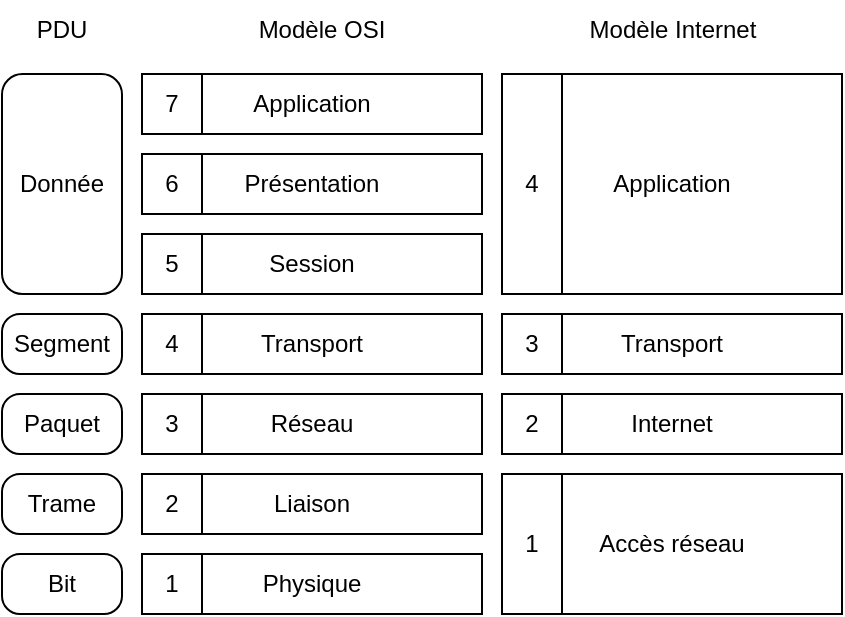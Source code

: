 <mxfile version="22.0.3" type="device">
  <diagram name="Page-1" id="6yBUUnbg-PDMu4ZHLjGv">
    <mxGraphModel dx="968" dy="639" grid="1" gridSize="10" guides="1" tooltips="1" connect="1" arrows="1" fold="1" page="1" pageScale="1" pageWidth="700" pageHeight="320" math="0" shadow="0">
      <root>
        <mxCell id="0" />
        <mxCell id="1" parent="0" />
        <mxCell id="cc5k0PS24h02uIffgmt7-1" value="Physique" style="rounded=0;whiteSpace=wrap;html=1;" vertex="1" parent="1">
          <mxGeometry x="200" y="284" width="170" height="30" as="geometry" />
        </mxCell>
        <mxCell id="cc5k0PS24h02uIffgmt7-2" value="Liaison" style="rounded=0;whiteSpace=wrap;html=1;" vertex="1" parent="1">
          <mxGeometry x="200" y="244" width="170" height="30" as="geometry" />
        </mxCell>
        <mxCell id="cc5k0PS24h02uIffgmt7-3" value="Réseau" style="rounded=0;whiteSpace=wrap;html=1;" vertex="1" parent="1">
          <mxGeometry x="200" y="204" width="170" height="30" as="geometry" />
        </mxCell>
        <mxCell id="cc5k0PS24h02uIffgmt7-4" value="Transport" style="rounded=0;whiteSpace=wrap;html=1;" vertex="1" parent="1">
          <mxGeometry x="200" y="164" width="170" height="30" as="geometry" />
        </mxCell>
        <mxCell id="cc5k0PS24h02uIffgmt7-5" value="Session" style="rounded=0;whiteSpace=wrap;html=1;" vertex="1" parent="1">
          <mxGeometry x="200" y="124" width="170" height="30" as="geometry" />
        </mxCell>
        <mxCell id="cc5k0PS24h02uIffgmt7-6" value="Présentation" style="rounded=0;whiteSpace=wrap;html=1;" vertex="1" parent="1">
          <mxGeometry x="200" y="84" width="170" height="30" as="geometry" />
        </mxCell>
        <mxCell id="cc5k0PS24h02uIffgmt7-7" value="Application" style="rounded=0;whiteSpace=wrap;html=1;" vertex="1" parent="1">
          <mxGeometry x="200" y="44" width="170" height="30" as="geometry" />
        </mxCell>
        <mxCell id="cc5k0PS24h02uIffgmt7-8" value="Bit" style="rounded=1;whiteSpace=wrap;html=1;arcSize=30;" vertex="1" parent="1">
          <mxGeometry x="130" y="284" width="60" height="30" as="geometry" />
        </mxCell>
        <mxCell id="cc5k0PS24h02uIffgmt7-10" value="Trame" style="rounded=1;whiteSpace=wrap;html=1;arcSize=30;" vertex="1" parent="1">
          <mxGeometry x="130" y="244" width="60" height="30" as="geometry" />
        </mxCell>
        <mxCell id="cc5k0PS24h02uIffgmt7-11" value="Paquet" style="rounded=1;whiteSpace=wrap;html=1;arcSize=30;" vertex="1" parent="1">
          <mxGeometry x="130" y="204" width="60" height="30" as="geometry" />
        </mxCell>
        <mxCell id="cc5k0PS24h02uIffgmt7-12" value="Segment" style="rounded=1;whiteSpace=wrap;html=1;arcSize=30;" vertex="1" parent="1">
          <mxGeometry x="130" y="164" width="60" height="30" as="geometry" />
        </mxCell>
        <mxCell id="cc5k0PS24h02uIffgmt7-13" value="Donnée" style="rounded=1;whiteSpace=wrap;html=1;arcSize=17;" vertex="1" parent="1">
          <mxGeometry x="130" y="44" width="60" height="110" as="geometry" />
        </mxCell>
        <mxCell id="cc5k0PS24h02uIffgmt7-14" value="PDU" style="text;strokeColor=none;align=center;fillColor=none;html=1;verticalAlign=middle;whiteSpace=wrap;rounded=0;" vertex="1" parent="1">
          <mxGeometry x="130" y="7" width="60" height="30" as="geometry" />
        </mxCell>
        <mxCell id="cc5k0PS24h02uIffgmt7-15" value="Modèle OSI" style="text;strokeColor=none;align=center;fillColor=none;html=1;verticalAlign=middle;whiteSpace=wrap;rounded=0;" vertex="1" parent="1">
          <mxGeometry x="250" y="7" width="80" height="30" as="geometry" />
        </mxCell>
        <mxCell id="cc5k0PS24h02uIffgmt7-16" value="1" style="rounded=0;whiteSpace=wrap;html=1;" vertex="1" parent="1">
          <mxGeometry x="200" y="284" width="30" height="30" as="geometry" />
        </mxCell>
        <mxCell id="cc5k0PS24h02uIffgmt7-18" value="2" style="rounded=0;whiteSpace=wrap;html=1;" vertex="1" parent="1">
          <mxGeometry x="200" y="244" width="30" height="30" as="geometry" />
        </mxCell>
        <mxCell id="cc5k0PS24h02uIffgmt7-19" value="3" style="rounded=0;whiteSpace=wrap;html=1;" vertex="1" parent="1">
          <mxGeometry x="200" y="204" width="30" height="30" as="geometry" />
        </mxCell>
        <mxCell id="cc5k0PS24h02uIffgmt7-20" value="4" style="rounded=0;whiteSpace=wrap;html=1;" vertex="1" parent="1">
          <mxGeometry x="200" y="164" width="30" height="30" as="geometry" />
        </mxCell>
        <mxCell id="cc5k0PS24h02uIffgmt7-21" value="5" style="rounded=0;whiteSpace=wrap;html=1;" vertex="1" parent="1">
          <mxGeometry x="200" y="124" width="30" height="30" as="geometry" />
        </mxCell>
        <mxCell id="cc5k0PS24h02uIffgmt7-22" value="6" style="rounded=0;whiteSpace=wrap;html=1;" vertex="1" parent="1">
          <mxGeometry x="200" y="84" width="30" height="30" as="geometry" />
        </mxCell>
        <mxCell id="cc5k0PS24h02uIffgmt7-23" value="7" style="rounded=0;whiteSpace=wrap;html=1;" vertex="1" parent="1">
          <mxGeometry x="200" y="44" width="30" height="30" as="geometry" />
        </mxCell>
        <mxCell id="cc5k0PS24h02uIffgmt7-24" value="Accès réseau" style="rounded=0;whiteSpace=wrap;html=1;" vertex="1" parent="1">
          <mxGeometry x="380" y="244" width="170" height="70" as="geometry" />
        </mxCell>
        <mxCell id="cc5k0PS24h02uIffgmt7-25" value="1" style="rounded=0;whiteSpace=wrap;html=1;" vertex="1" parent="1">
          <mxGeometry x="380" y="244" width="30" height="70" as="geometry" />
        </mxCell>
        <mxCell id="cc5k0PS24h02uIffgmt7-26" value="Internet" style="rounded=0;whiteSpace=wrap;html=1;" vertex="1" parent="1">
          <mxGeometry x="380" y="204" width="170" height="30" as="geometry" />
        </mxCell>
        <mxCell id="cc5k0PS24h02uIffgmt7-27" value="2" style="rounded=0;whiteSpace=wrap;html=1;" vertex="1" parent="1">
          <mxGeometry x="380" y="204" width="30" height="30" as="geometry" />
        </mxCell>
        <mxCell id="cc5k0PS24h02uIffgmt7-28" value="Transport" style="rounded=0;whiteSpace=wrap;html=1;" vertex="1" parent="1">
          <mxGeometry x="380" y="164" width="170" height="30" as="geometry" />
        </mxCell>
        <mxCell id="cc5k0PS24h02uIffgmt7-29" value="3" style="rounded=0;whiteSpace=wrap;html=1;" vertex="1" parent="1">
          <mxGeometry x="380" y="164" width="30" height="30" as="geometry" />
        </mxCell>
        <mxCell id="cc5k0PS24h02uIffgmt7-30" value="Application" style="rounded=0;whiteSpace=wrap;html=1;" vertex="1" parent="1">
          <mxGeometry x="380" y="44" width="170" height="110" as="geometry" />
        </mxCell>
        <mxCell id="cc5k0PS24h02uIffgmt7-31" value="4" style="rounded=0;whiteSpace=wrap;html=1;" vertex="1" parent="1">
          <mxGeometry x="380" y="44" width="30" height="110" as="geometry" />
        </mxCell>
        <mxCell id="cc5k0PS24h02uIffgmt7-32" value="Modèle Internet" style="text;strokeColor=none;align=center;fillColor=none;html=1;verticalAlign=middle;whiteSpace=wrap;rounded=0;" vertex="1" parent="1">
          <mxGeometry x="417.5" y="7" width="95" height="30" as="geometry" />
        </mxCell>
      </root>
    </mxGraphModel>
  </diagram>
</mxfile>
